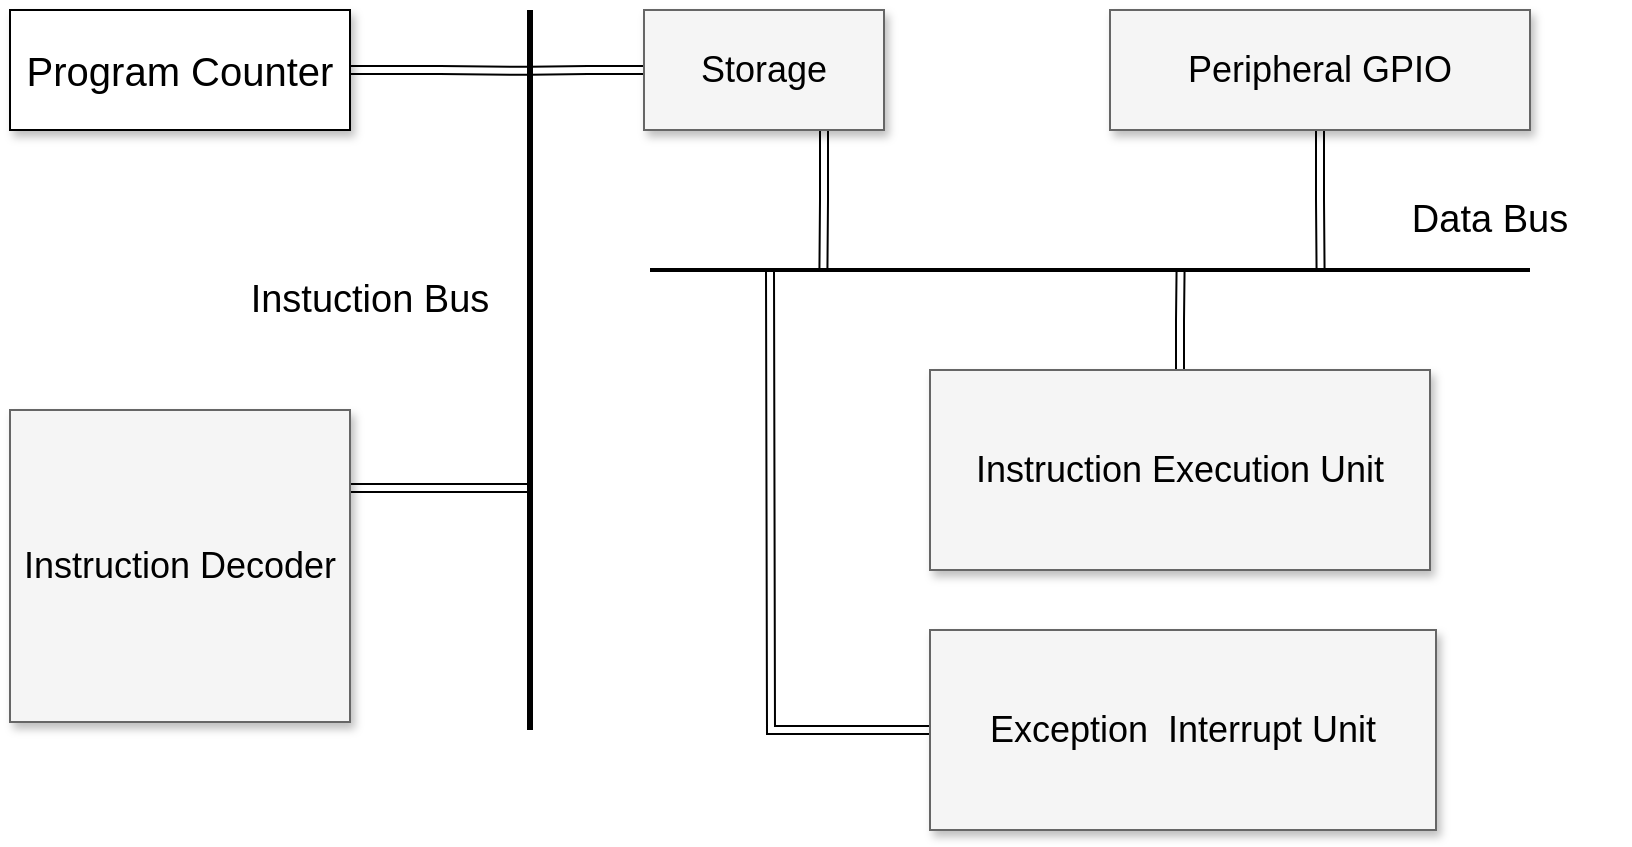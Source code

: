 <mxfile version="24.7.17" pages="4">
  <diagram name="CPU架构" id="90a13364-a465-7bf4-72fc-28e22215d7a0">
    <mxGraphModel dx="1237" dy="645" grid="1" gridSize="10" guides="1" tooltips="1" connect="1" arrows="1" fold="1" page="1" pageScale="1.5" pageWidth="1169" pageHeight="826" background="none" math="0" shadow="0">
      <root>
        <mxCell id="0" style=";html=1;" />
        <mxCell id="1" style=";html=1;" parent="0" />
        <mxCell id="fC6NiJjc8eVQ7EZPdSY9-12" style="edgeStyle=orthogonalEdgeStyle;rounded=0;orthogonalLoop=1;jettySize=auto;html=1;exitX=1;exitY=0.5;exitDx=0;exitDy=0;shape=link;" parent="1" source="3a17f1ce550125da-1" edge="1">
          <mxGeometry relative="1" as="geometry">
            <mxPoint x="630" y="160.429" as="targetPoint" />
          </mxGeometry>
        </mxCell>
        <mxCell id="3a17f1ce550125da-1" value="Program Counter" style="whiteSpace=wrap;html=1;shadow=1;fontSize=20;strokeWidth=1;" parent="1" vertex="1">
          <mxGeometry x="370" y="130" width="170" height="60" as="geometry" />
        </mxCell>
        <mxCell id="fC6NiJjc8eVQ7EZPdSY9-11" style="edgeStyle=orthogonalEdgeStyle;rounded=0;orthogonalLoop=1;jettySize=auto;html=1;exitX=1;exitY=0.25;exitDx=0;exitDy=0;shape=link;" parent="1" source="3a17f1ce550125da-2" edge="1">
          <mxGeometry relative="1" as="geometry">
            <mxPoint x="630" y="369" as="targetPoint" />
          </mxGeometry>
        </mxCell>
        <mxCell id="3a17f1ce550125da-2" value="Instruction Decoder" style="whiteSpace=wrap;html=1;shadow=1;fontSize=18;fillColor=#f5f5f5;strokeColor=#666666;" parent="1" vertex="1">
          <mxGeometry x="370" y="330" width="170" height="156" as="geometry" />
        </mxCell>
        <mxCell id="fC6NiJjc8eVQ7EZPdSY9-18" style="edgeStyle=orthogonalEdgeStyle;rounded=0;orthogonalLoop=1;jettySize=auto;html=1;exitX=0;exitY=0.5;exitDx=0;exitDy=0;shape=link;" parent="1" source="3a17f1ce550125da-4" edge="1">
          <mxGeometry relative="1" as="geometry">
            <mxPoint x="750" y="260" as="targetPoint" />
          </mxGeometry>
        </mxCell>
        <mxCell id="3a17f1ce550125da-4" value="Exception&amp;nbsp; Interrupt Unit" style="whiteSpace=wrap;html=1;shadow=1;fontSize=18;fillColor=#f5f5f5;strokeColor=#666666;" parent="1" vertex="1">
          <mxGeometry x="830" y="440" width="253" height="100" as="geometry" />
        </mxCell>
        <mxCell id="fC6NiJjc8eVQ7EZPdSY9-20" style="edgeStyle=orthogonalEdgeStyle;rounded=0;orthogonalLoop=1;jettySize=auto;html=1;exitX=0.5;exitY=1;exitDx=0;exitDy=0;shape=link;" parent="1" source="3a17f1ce550125da-5" edge="1">
          <mxGeometry relative="1" as="geometry">
            <mxPoint x="1025.286" y="260" as="targetPoint" />
          </mxGeometry>
        </mxCell>
        <mxCell id="3a17f1ce550125da-5" value="Peripheral GPIO" style="whiteSpace=wrap;html=1;shadow=1;fontSize=18;fillColor=#f5f5f5;strokeColor=#666666;" parent="1" vertex="1">
          <mxGeometry x="920" y="130" width="210" height="60" as="geometry" />
        </mxCell>
        <mxCell id="fC6NiJjc8eVQ7EZPdSY9-17" style="edgeStyle=orthogonalEdgeStyle;rounded=0;orthogonalLoop=1;jettySize=auto;html=1;exitX=0.5;exitY=0;exitDx=0;exitDy=0;shape=link;" parent="1" source="3a17f1ce550125da-8" edge="1">
          <mxGeometry relative="1" as="geometry">
            <mxPoint x="955.286" y="260" as="targetPoint" />
          </mxGeometry>
        </mxCell>
        <mxCell id="3a17f1ce550125da-8" value="Instruction Execution Unit" style="whiteSpace=wrap;html=1;shadow=1;fontSize=18;fillColor=#f5f5f5;strokeColor=#666666;" parent="1" vertex="1">
          <mxGeometry x="830" y="310" width="250" height="100" as="geometry" />
        </mxCell>
        <mxCell id="fC6NiJjc8eVQ7EZPdSY9-13" style="edgeStyle=orthogonalEdgeStyle;rounded=0;orthogonalLoop=1;jettySize=auto;html=1;exitX=0;exitY=0.5;exitDx=0;exitDy=0;shape=link;" parent="1" source="fC6NiJjc8eVQ7EZPdSY9-1" edge="1">
          <mxGeometry relative="1" as="geometry">
            <mxPoint x="630" y="160.429" as="targetPoint" />
          </mxGeometry>
        </mxCell>
        <mxCell id="fC6NiJjc8eVQ7EZPdSY9-19" style="edgeStyle=orthogonalEdgeStyle;rounded=0;orthogonalLoop=1;jettySize=auto;html=1;exitX=0.75;exitY=1;exitDx=0;exitDy=0;shape=link;" parent="1" source="fC6NiJjc8eVQ7EZPdSY9-1" edge="1">
          <mxGeometry relative="1" as="geometry">
            <mxPoint x="776.714" y="260" as="targetPoint" />
          </mxGeometry>
        </mxCell>
        <mxCell id="fC6NiJjc8eVQ7EZPdSY9-1" value="Storage" style="whiteSpace=wrap;html=1;shadow=1;fontSize=18;fillColor=#f5f5f5;strokeColor=#666666;" parent="1" vertex="1">
          <mxGeometry x="687" y="130" width="120" height="60" as="geometry" />
        </mxCell>
        <mxCell id="fC6NiJjc8eVQ7EZPdSY9-10" value="" style="endArrow=none;html=1;rounded=0;strokeWidth=3;" parent="1" edge="1">
          <mxGeometry width="50" height="50" relative="1" as="geometry">
            <mxPoint x="630" y="490" as="sourcePoint" />
            <mxPoint x="630" y="130" as="targetPoint" />
          </mxGeometry>
        </mxCell>
        <mxCell id="fC6NiJjc8eVQ7EZPdSY9-14" value="Instuction Bus" style="text;html=1;align=center;verticalAlign=middle;whiteSpace=wrap;rounded=0;fontSize=19;" parent="1" vertex="1">
          <mxGeometry x="480" y="260" width="140" height="30" as="geometry" />
        </mxCell>
        <mxCell id="fC6NiJjc8eVQ7EZPdSY9-15" value="" style="endArrow=none;html=1;rounded=0;strokeWidth=2;" parent="1" edge="1">
          <mxGeometry width="50" height="50" relative="1" as="geometry">
            <mxPoint x="690" y="260" as="sourcePoint" />
            <mxPoint x="1130" y="260" as="targetPoint" />
          </mxGeometry>
        </mxCell>
        <mxCell id="fC6NiJjc8eVQ7EZPdSY9-16" value="Data Bus" style="text;html=1;align=center;verticalAlign=middle;whiteSpace=wrap;rounded=0;fontSize=19;" parent="1" vertex="1">
          <mxGeometry x="1040" y="220" width="140" height="30" as="geometry" />
        </mxCell>
      </root>
    </mxGraphModel>
  </diagram>
  <diagram id="Q09MQmIVC4PxRJZ4Lqi-" name="流水线">
    <mxGraphModel dx="1237" dy="645" grid="1" gridSize="10" guides="1" tooltips="1" connect="0" arrows="1" fold="1" page="1" pageScale="1" pageWidth="827" pageHeight="1169" math="0" shadow="0">
      <root>
        <mxCell id="0" />
        <mxCell id="1" parent="0" />
        <mxCell id="XjOHTH1G75LrBdFGYKF0-36" value="数据冒险" style="rounded=0;whiteSpace=wrap;html=1;fillColor=#f8cecc;strokeColor=#b85450;" parent="1" vertex="1">
          <mxGeometry x="440" y="300" width="430" height="40" as="geometry" />
        </mxCell>
        <mxCell id="XjOHTH1G75LrBdFGYKF0-35" value="控制冒险（指令）" style="rounded=0;whiteSpace=wrap;html=1;labelBorderColor=none;fillColor=#f8cecc;strokeColor=#b85450;" parent="1" vertex="1">
          <mxGeometry x="240" y="250" width="440" height="40" as="geometry" />
        </mxCell>
        <mxCell id="XjOHTH1G75LrBdFGYKF0-3" value="" style="edgeStyle=orthogonalEdgeStyle;rounded=0;orthogonalLoop=1;jettySize=auto;html=1;" parent="1" target="XjOHTH1G75LrBdFGYKF0-2" edge="1">
          <mxGeometry relative="1" as="geometry">
            <mxPoint x="230" y="170" as="sourcePoint" />
          </mxGeometry>
        </mxCell>
        <mxCell id="XjOHTH1G75LrBdFGYKF0-5" value="" style="edgeStyle=orthogonalEdgeStyle;rounded=0;orthogonalLoop=1;jettySize=auto;html=1;" parent="1" source="XjOHTH1G75LrBdFGYKF0-2" target="XjOHTH1G75LrBdFGYKF0-4" edge="1">
          <mxGeometry relative="1" as="geometry" />
        </mxCell>
        <mxCell id="XjOHTH1G75LrBdFGYKF0-2" value="译码" style="whiteSpace=wrap;html=1;rounded=0;" parent="1" vertex="1">
          <mxGeometry x="310" y="140" width="120" height="60" as="geometry" />
        </mxCell>
        <mxCell id="XjOHTH1G75LrBdFGYKF0-27" style="edgeStyle=orthogonalEdgeStyle;rounded=0;orthogonalLoop=1;jettySize=auto;html=1;exitX=1;exitY=0.5;exitDx=0;exitDy=0;entryX=0;entryY=0.5;entryDx=0;entryDy=0;" parent="1" source="XjOHTH1G75LrBdFGYKF0-4" target="XjOHTH1G75LrBdFGYKF0-24" edge="1">
          <mxGeometry relative="1" as="geometry" />
        </mxCell>
        <mxCell id="XjOHTH1G75LrBdFGYKF0-4" value="执行" style="whiteSpace=wrap;html=1;rounded=0;" parent="1" vertex="1">
          <mxGeometry x="510" y="140" width="120" height="60" as="geometry" />
        </mxCell>
        <mxCell id="XjOHTH1G75LrBdFGYKF0-6" value="cache/flash" style="text;html=1;align=center;verticalAlign=middle;whiteSpace=wrap;rounded=0;" parent="1" vertex="1">
          <mxGeometry x="140" y="100" width="60" height="30" as="geometry" />
        </mxCell>
        <mxCell id="XjOHTH1G75LrBdFGYKF0-7" value="固定一个时钟周期" style="text;html=1;align=center;verticalAlign=middle;whiteSpace=wrap;rounded=0;" parent="1" vertex="1">
          <mxGeometry x="340" y="100" width="60" height="30" as="geometry" />
        </mxCell>
        <mxCell id="XjOHTH1G75LrBdFGYKF0-8" value="" style="curved=1;endArrow=classic;html=1;rounded=0;entryX=0.5;entryY=0;entryDx=0;entryDy=0;" parent="1" edge="1">
          <mxGeometry width="50" height="50" relative="1" as="geometry">
            <mxPoint x="470" y="170" as="sourcePoint" />
            <mxPoint x="170" y="140" as="targetPoint" />
            <Array as="points">
              <mxPoint x="440" y="90" />
              <mxPoint x="380" y="50" />
            </Array>
          </mxGeometry>
        </mxCell>
        <mxCell id="XjOHTH1G75LrBdFGYKF0-9" value="指令跳转预测（静态）" style="text;html=1;align=center;verticalAlign=middle;whiteSpace=wrap;rounded=0;" parent="1" vertex="1">
          <mxGeometry x="300" y="20" width="140" height="30" as="geometry" />
        </mxCell>
        <mxCell id="XjOHTH1G75LrBdFGYKF0-11" value="取指" style="swimlane;" parent="1" vertex="1">
          <mxGeometry x="60" y="140" width="165" height="200" as="geometry" />
        </mxCell>
        <mxCell id="XjOHTH1G75LrBdFGYKF0-12" value="1. 复位：从BOOT地址开始&lt;div&gt;&lt;br&gt;&lt;/div&gt;&lt;div&gt;2. 运行中：&lt;/div&gt;&lt;div&gt;&amp;nbsp; &amp;nbsp; &amp;nbsp; &amp;nbsp;跳转： 到跳转地址&lt;/div&gt;&lt;div&gt;&amp;nbsp; &amp;nbsp; &amp;nbsp; &amp;nbsp;否：&amp;nbsp; &amp;nbsp; 指令地址+4&lt;/div&gt;&lt;div&gt;&lt;br&gt;&lt;/div&gt;&lt;div&gt;跳转来源：&lt;/div&gt;&lt;div&gt;&amp;nbsp; &amp;nbsp; &amp;nbsp; 跳转指令&lt;/div&gt;&lt;div&gt;&amp;nbsp; &amp;nbsp; &amp;nbsp; 中断&lt;/div&gt;" style="text;html=1;align=left;verticalAlign=middle;resizable=0;points=[];autosize=1;strokeColor=none;fillColor=none;fontSize=11;" parent="XjOHTH1G75LrBdFGYKF0-11" vertex="1">
          <mxGeometry x="7.5" y="50" width="150" height="130" as="geometry" />
        </mxCell>
        <mxCell id="XjOHTH1G75LrBdFGYKF0-14" value="1. 预测不跳转： next_en使能&lt;div&gt;2. 预测跳转： 暂停取指，等待分支指令执行结果&lt;/div&gt;" style="text;html=1;align=left;verticalAlign=middle;whiteSpace=wrap;rounded=0;" parent="1" vertex="1">
          <mxGeometry x="60" y="50" width="260" height="30" as="geometry" />
        </mxCell>
        <mxCell id="XjOHTH1G75LrBdFGYKF0-15" value="非访存读指令为一个时钟周期" style="text;html=1;align=center;verticalAlign=middle;whiteSpace=wrap;rounded=0;" parent="1" vertex="1">
          <mxGeometry x="525" y="100" width="90" height="30" as="geometry" />
        </mxCell>
        <mxCell id="XjOHTH1G75LrBdFGYKF0-17" value="pipeline" style="swimlane;childLayout=stackLayout;resizeParent=1;resizeParentMax=0;horizontal=0;startSize=20;horizontalStack=0;html=1;" parent="1" vertex="1">
          <mxGeometry x="60" y="360" width="950" height="330" as="geometry" />
        </mxCell>
        <mxCell id="XjOHTH1G75LrBdFGYKF0-18" value="流水线寄存器" style="swimlane;startSize=20;horizontal=0;html=1;" parent="XjOHTH1G75LrBdFGYKF0-17" vertex="1">
          <mxGeometry x="20" width="930" height="180" as="geometry" />
        </mxCell>
        <mxCell id="XjOHTH1G75LrBdFGYKF0-16" value="当前指令地址&lt;div&gt;下个指令地址&lt;/div&gt;&lt;div&gt;指令编码&lt;/div&gt;" style="rounded=0;whiteSpace=wrap;html=1;" parent="XjOHTH1G75LrBdFGYKF0-18" vertex="1">
          <mxGeometry x="120" y="30" width="120" height="60" as="geometry" />
        </mxCell>
        <mxCell id="XjOHTH1G75LrBdFGYKF0-22" value="指令类型&lt;div&gt;rs1 rs2 源寄存器&lt;/div&gt;&lt;div&gt;rd目的寄存器&lt;/div&gt;&lt;div&gt;立即数&lt;/div&gt;" style="rounded=0;whiteSpace=wrap;html=1;" parent="XjOHTH1G75LrBdFGYKF0-18" vertex="1">
          <mxGeometry x="330" y="30" width="120" height="60" as="geometry" />
        </mxCell>
        <mxCell id="XjOHTH1G75LrBdFGYKF0-31" value="写回rd_addr rd_data&lt;div&gt;访存 mem_addr data&lt;/div&gt;&lt;div&gt;跳转 inst_addr&lt;/div&gt;" style="rounded=0;whiteSpace=wrap;html=1;" parent="XjOHTH1G75LrBdFGYKF0-18" vertex="1">
          <mxGeometry x="520" y="30" width="120" height="60" as="geometry" />
        </mxCell>
        <mxCell id="XjOHTH1G75LrBdFGYKF0-33" value="写回rd_addr rd_data" style="rounded=0;whiteSpace=wrap;html=1;" parent="XjOHTH1G75LrBdFGYKF0-18" vertex="1">
          <mxGeometry x="720" y="30" width="120" height="60" as="geometry" />
        </mxCell>
        <mxCell id="XjOHTH1G75LrBdFGYKF0-50" value="冲刷失效" style="rounded=0;whiteSpace=wrap;html=1;labelBorderColor=none;fillColor=#f8cecc;strokeColor=#b85450;" parent="XjOHTH1G75LrBdFGYKF0-18" vertex="1">
          <mxGeometry x="120" y="100" width="330" height="20" as="geometry" />
        </mxCell>
        <mxCell id="XjOHTH1G75LrBdFGYKF0-51" value="前向传递" style="rounded=0;whiteSpace=wrap;html=1;labelBorderColor=none;fillColor=#f8cecc;strokeColor=#b85450;" parent="XjOHTH1G75LrBdFGYKF0-18" vertex="1">
          <mxGeometry x="320" y="140" width="520" height="20" as="geometry" />
        </mxCell>
        <mxCell id="XjOHTH1G75LrBdFGYKF0-19" value="流水线冒险处理" style="swimlane;startSize=20;horizontal=0;html=1;" parent="XjOHTH1G75LrBdFGYKF0-17" vertex="1">
          <mxGeometry x="20" y="180" width="930" height="150" as="geometry" />
        </mxCell>
        <mxCell id="XjOHTH1G75LrBdFGYKF0-37" value="指令冲刷标记" style="rounded=0;whiteSpace=wrap;html=1;" parent="XjOHTH1G75LrBdFGYKF0-19" vertex="1">
          <mxGeometry x="360" y="15" width="240" height="30" as="geometry" />
        </mxCell>
        <mxCell id="XjOHTH1G75LrBdFGYKF0-46" value="数据依赖判断" style="rounded=0;whiteSpace=wrap;html=1;" parent="XjOHTH1G75LrBdFGYKF0-19" vertex="1">
          <mxGeometry x="390" y="60" width="380" height="30" as="geometry" />
        </mxCell>
        <mxCell id="XjOHTH1G75LrBdFGYKF0-53" value="流水线停顿" style="rounded=0;whiteSpace=wrap;html=1;fillColor=#f8cecc;strokeColor=#b85450;" parent="XjOHTH1G75LrBdFGYKF0-19" vertex="1">
          <mxGeometry x="50" y="110" width="410" height="30" as="geometry" />
        </mxCell>
        <mxCell id="XjOHTH1G75LrBdFGYKF0-21" value="" style="edgeStyle=segmentEdgeStyle;endArrow=classic;html=1;curved=0;rounded=0;endSize=8;startSize=8;entryX=0.5;entryY=0;entryDx=0;entryDy=0;" parent="1" target="XjOHTH1G75LrBdFGYKF0-16" edge="1">
          <mxGeometry width="50" height="50" relative="1" as="geometry">
            <mxPoint x="260" y="170" as="sourcePoint" />
            <mxPoint x="490" y="210" as="targetPoint" />
            <Array as="points">
              <mxPoint x="260" y="170" />
            </Array>
          </mxGeometry>
        </mxCell>
        <mxCell id="XjOHTH1G75LrBdFGYKF0-23" value="" style="endArrow=classic;html=1;rounded=0;entryX=0.5;entryY=0;entryDx=0;entryDy=0;" parent="1" target="XjOHTH1G75LrBdFGYKF0-22" edge="1">
          <mxGeometry width="50" height="50" relative="1" as="geometry">
            <mxPoint x="470" y="170" as="sourcePoint" />
            <mxPoint x="490" y="210" as="targetPoint" />
          </mxGeometry>
        </mxCell>
        <mxCell id="XjOHTH1G75LrBdFGYKF0-28" style="edgeStyle=orthogonalEdgeStyle;rounded=0;orthogonalLoop=1;jettySize=auto;html=1;exitX=1;exitY=0.5;exitDx=0;exitDy=0;entryX=0;entryY=0.5;entryDx=0;entryDy=0;" parent="1" source="XjOHTH1G75LrBdFGYKF0-24" target="XjOHTH1G75LrBdFGYKF0-25" edge="1">
          <mxGeometry relative="1" as="geometry" />
        </mxCell>
        <mxCell id="XjOHTH1G75LrBdFGYKF0-24" value="访存" style="whiteSpace=wrap;html=1;rounded=0;" parent="1" vertex="1">
          <mxGeometry x="707" y="140" width="113" height="60" as="geometry" />
        </mxCell>
        <mxCell id="XjOHTH1G75LrBdFGYKF0-25" value="写回" style="whiteSpace=wrap;html=1;rounded=0;" parent="1" vertex="1">
          <mxGeometry x="890" y="140" width="120" height="60" as="geometry" />
        </mxCell>
        <mxCell id="XjOHTH1G75LrBdFGYKF0-26" value="固定一个时钟周期" style="text;html=1;align=center;verticalAlign=middle;whiteSpace=wrap;rounded=0;" parent="1" vertex="1">
          <mxGeometry x="912.5" y="100" width="55" height="30" as="geometry" />
        </mxCell>
        <mxCell id="XjOHTH1G75LrBdFGYKF0-29" value="" style="curved=1;endArrow=classic;html=1;rounded=0;exitX=0.5;exitY=0;exitDx=0;exitDy=0;entryX=0.5;entryY=0;entryDx=0;entryDy=0;" parent="1" source="XjOHTH1G75LrBdFGYKF0-4" target="XjOHTH1G75LrBdFGYKF0-25" edge="1">
          <mxGeometry width="50" height="50" relative="1" as="geometry">
            <mxPoint x="660" y="140" as="sourcePoint" />
            <mxPoint x="750" y="80" as="targetPoint" />
            <Array as="points">
              <mxPoint x="740" y="90" />
              <mxPoint x="800" y="60" />
            </Array>
          </mxGeometry>
        </mxCell>
        <mxCell id="XjOHTH1G75LrBdFGYKF0-30" value="无访存指令" style="text;html=1;align=center;verticalAlign=middle;whiteSpace=wrap;rounded=0;" parent="1" vertex="1">
          <mxGeometry x="744" y="40" width="83" height="30" as="geometry" />
        </mxCell>
        <mxCell id="XjOHTH1G75LrBdFGYKF0-32" value="" style="endArrow=classic;html=1;rounded=0;entryX=0.5;entryY=0;entryDx=0;entryDy=0;" parent="1" target="XjOHTH1G75LrBdFGYKF0-31" edge="1">
          <mxGeometry width="50" height="50" relative="1" as="geometry">
            <mxPoint x="660" y="170" as="sourcePoint" />
            <mxPoint x="590" y="250" as="targetPoint" />
          </mxGeometry>
        </mxCell>
        <mxCell id="XjOHTH1G75LrBdFGYKF0-34" value="" style="endArrow=classic;html=1;rounded=0;entryX=0.5;entryY=0;entryDx=0;entryDy=0;" parent="1" target="XjOHTH1G75LrBdFGYKF0-33" edge="1">
          <mxGeometry width="50" height="50" relative="1" as="geometry">
            <mxPoint x="860" y="170" as="sourcePoint" />
            <mxPoint x="590" y="250" as="targetPoint" />
          </mxGeometry>
        </mxCell>
        <mxCell id="XjOHTH1G75LrBdFGYKF0-47" value="" style="curved=1;endArrow=classic;html=1;rounded=0;entryX=0.25;entryY=0;entryDx=0;entryDy=0;" parent="1" target="XjOHTH1G75LrBdFGYKF0-11" edge="1">
          <mxGeometry width="50" height="50" relative="1" as="geometry">
            <mxPoint x="660" y="170" as="sourcePoint" />
            <mxPoint x="550" y="70" as="targetPoint" />
            <Array as="points">
              <mxPoint x="600" y="60" />
              <mxPoint x="500" y="60" />
            </Array>
          </mxGeometry>
        </mxCell>
        <mxCell id="XjOHTH1G75LrBdFGYKF0-48" value="流水线冲刷" style="text;html=1;align=center;verticalAlign=middle;whiteSpace=wrap;rounded=0;" parent="1" vertex="1">
          <mxGeometry x="500" y="30" width="80" height="30" as="geometry" />
        </mxCell>
        <mxCell id="XjOHTH1G75LrBdFGYKF0-52" value="" style="endArrow=classic;html=1;rounded=0;" parent="1" edge="1">
          <mxGeometry width="50" height="50" relative="1" as="geometry">
            <mxPoint x="910" y="490" as="sourcePoint" />
            <mxPoint x="440" y="490" as="targetPoint" />
          </mxGeometry>
        </mxCell>
        <mxCell id="XjOHTH1G75LrBdFGYKF0-54" value="结构冒险" style="rounded=0;whiteSpace=wrap;html=1;fillColor=#f8cecc;strokeColor=#b85450;dashed=1;dashPattern=8 8;" parent="1" vertex="1">
          <mxGeometry x="510" y="210" width="500" height="20" as="geometry" />
        </mxCell>
        <mxCell id="XjOHTH1G75LrBdFGYKF0-55" value="节奏同步问题，流水线总控" style="text;html=1;align=center;verticalAlign=middle;whiteSpace=wrap;rounded=0;" parent="1" vertex="1">
          <mxGeometry x="1250" y="100" width="300" height="30" as="geometry" />
        </mxCell>
      </root>
    </mxGraphModel>
  </diagram>
  <diagram id="Kb9_jP-UUHzuPM1FeKEY" name="总线结构">
    <mxGraphModel dx="1237" dy="645" grid="1" gridSize="10" guides="1" tooltips="1" connect="1" arrows="1" fold="1" page="1" pageScale="1" pageWidth="827" pageHeight="1169" math="0" shadow="0">
      <root>
        <mxCell id="0" />
        <mxCell id="1" parent="0" />
        <mxCell id="VcoTJHmcirBHGeLMAuc4-18" value="sys_bus" style="rounded=0;whiteSpace=wrap;html=1;align=center;labelPosition=center;verticalLabelPosition=top;verticalAlign=bottom;" vertex="1" parent="1">
          <mxGeometry x="319" y="60" width="180" height="570" as="geometry" />
        </mxCell>
        <mxCell id="VcoTJHmcirBHGeLMAuc4-41" style="edgeStyle=orthogonalEdgeStyle;rounded=0;orthogonalLoop=1;jettySize=auto;html=1;entryX=0;entryY=0.5;entryDx=0;entryDy=0;exitX=0;exitY=0.5;exitDx=0;exitDy=0;" edge="1" parent="1" source="VcoTJHmcirBHGeLMAuc4-22" target="VcoTJHmcirBHGeLMAuc4-24">
          <mxGeometry relative="1" as="geometry" />
        </mxCell>
        <mxCell id="VcoTJHmcirBHGeLMAuc4-13" value="pipeline" style="rounded=0;whiteSpace=wrap;html=1;align=center;labelPosition=center;verticalLabelPosition=top;verticalAlign=bottom;" vertex="1" parent="1">
          <mxGeometry x="60" y="60" width="180" height="570" as="geometry" />
        </mxCell>
        <mxCell id="VcoTJHmcirBHGeLMAuc4-31" style="edgeStyle=none;rounded=0;orthogonalLoop=1;jettySize=auto;html=1;exitX=1;exitY=0.5;exitDx=0;exitDy=0;entryX=0;entryY=0.5;entryDx=0;entryDy=0;" edge="1" parent="1" source="VcoTJHmcirBHGeLMAuc4-6" target="VcoTJHmcirBHGeLMAuc4-19">
          <mxGeometry relative="1" as="geometry" />
        </mxCell>
        <mxCell id="VcoTJHmcirBHGeLMAuc4-6" value="fetch" style="rounded=0;whiteSpace=wrap;html=1;" vertex="1" parent="1">
          <mxGeometry x="90" y="90" width="120" height="60" as="geometry" />
        </mxCell>
        <mxCell id="VcoTJHmcirBHGeLMAuc4-7" value="decoder" style="rounded=0;whiteSpace=wrap;html=1;" vertex="1" parent="1">
          <mxGeometry x="90" y="170" width="120" height="60" as="geometry" />
        </mxCell>
        <mxCell id="VcoTJHmcirBHGeLMAuc4-8" value="branch" style="rounded=0;whiteSpace=wrap;html=1;" vertex="1" parent="1">
          <mxGeometry x="90" y="250" width="120" height="60" as="geometry" />
        </mxCell>
        <mxCell id="VcoTJHmcirBHGeLMAuc4-9" value="alu" style="rounded=0;whiteSpace=wrap;html=1;" vertex="1" parent="1">
          <mxGeometry x="90" y="320" width="120" height="60" as="geometry" />
        </mxCell>
        <mxCell id="VcoTJHmcirBHGeLMAuc4-33" style="edgeStyle=orthogonalEdgeStyle;rounded=0;orthogonalLoop=1;jettySize=auto;html=1;exitX=1;exitY=0.5;exitDx=0;exitDy=0;entryX=0;entryY=0.5;entryDx=0;entryDy=0;" edge="1" parent="1" source="VcoTJHmcirBHGeLMAuc4-10" target="VcoTJHmcirBHGeLMAuc4-20">
          <mxGeometry relative="1" as="geometry" />
        </mxCell>
        <mxCell id="VcoTJHmcirBHGeLMAuc4-10" value="mem" style="rounded=0;whiteSpace=wrap;html=1;" vertex="1" parent="1">
          <mxGeometry x="90" y="400" width="120" height="60" as="geometry" />
        </mxCell>
        <mxCell id="VcoTJHmcirBHGeLMAuc4-11" value="registers" style="rounded=0;whiteSpace=wrap;html=1;" vertex="1" parent="1">
          <mxGeometry x="90" y="480" width="120" height="60" as="geometry" />
        </mxCell>
        <mxCell id="VcoTJHmcirBHGeLMAuc4-17" value="" style="group" vertex="1" connectable="0" parent="1">
          <mxGeometry x="580" y="60" width="170" height="170" as="geometry" />
        </mxCell>
        <mxCell id="VcoTJHmcirBHGeLMAuc4-16" value="cache_controller" style="rounded=0;whiteSpace=wrap;html=1;labelPosition=center;verticalLabelPosition=top;align=center;verticalAlign=bottom;" vertex="1" parent="VcoTJHmcirBHGeLMAuc4-17">
          <mxGeometry width="170" height="170" as="geometry" />
        </mxCell>
        <mxCell id="VcoTJHmcirBHGeLMAuc4-14" value="i_cache" style="rounded=0;whiteSpace=wrap;html=1;" vertex="1" parent="VcoTJHmcirBHGeLMAuc4-17">
          <mxGeometry x="25" y="20" width="120" height="60" as="geometry" />
        </mxCell>
        <mxCell id="VcoTJHmcirBHGeLMAuc4-15" value="d_cache" style="rounded=0;whiteSpace=wrap;html=1;" vertex="1" parent="VcoTJHmcirBHGeLMAuc4-17">
          <mxGeometry x="25" y="90" width="120" height="60" as="geometry" />
        </mxCell>
        <mxCell id="VcoTJHmcirBHGeLMAuc4-34" style="edgeStyle=orthogonalEdgeStyle;rounded=0;orthogonalLoop=1;jettySize=auto;html=1;" edge="1" parent="1" source="VcoTJHmcirBHGeLMAuc4-19" target="VcoTJHmcirBHGeLMAuc4-14">
          <mxGeometry relative="1" as="geometry" />
        </mxCell>
        <mxCell id="VcoTJHmcirBHGeLMAuc4-19" value="inst_mem" style="rounded=0;whiteSpace=wrap;html=1;" vertex="1" parent="1">
          <mxGeometry x="350" y="90" width="120" height="60" as="geometry" />
        </mxCell>
        <mxCell id="VcoTJHmcirBHGeLMAuc4-35" style="edgeStyle=orthogonalEdgeStyle;rounded=0;orthogonalLoop=1;jettySize=auto;html=1;entryX=0;entryY=0.5;entryDx=0;entryDy=0;" edge="1" parent="1" source="VcoTJHmcirBHGeLMAuc4-20" target="VcoTJHmcirBHGeLMAuc4-15">
          <mxGeometry relative="1" as="geometry" />
        </mxCell>
        <mxCell id="VcoTJHmcirBHGeLMAuc4-37" style="edgeStyle=orthogonalEdgeStyle;rounded=0;orthogonalLoop=1;jettySize=auto;html=1;" edge="1" parent="1" source="VcoTJHmcirBHGeLMAuc4-20" target="VcoTJHmcirBHGeLMAuc4-22">
          <mxGeometry relative="1" as="geometry" />
        </mxCell>
        <mxCell id="VcoTJHmcirBHGeLMAuc4-20" value="data_mem" style="rounded=0;whiteSpace=wrap;html=1;" vertex="1" parent="1">
          <mxGeometry x="350" y="170" width="120" height="60" as="geometry" />
        </mxCell>
        <mxCell id="VcoTJHmcirBHGeLMAuc4-21" value="timer" style="rounded=0;whiteSpace=wrap;html=1;" vertex="1" parent="1">
          <mxGeometry x="350" y="390" width="120" height="60" as="geometry" />
        </mxCell>
        <mxCell id="VcoTJHmcirBHGeLMAuc4-38" style="edgeStyle=orthogonalEdgeStyle;rounded=0;orthogonalLoop=1;jettySize=auto;html=1;entryX=0.5;entryY=0;entryDx=0;entryDy=0;" edge="1" parent="1" source="VcoTJHmcirBHGeLMAuc4-22" target="VcoTJHmcirBHGeLMAuc4-21">
          <mxGeometry relative="1" as="geometry" />
        </mxCell>
        <mxCell id="VcoTJHmcirBHGeLMAuc4-39" value="" style="edgeStyle=orthogonalEdgeStyle;rounded=0;orthogonalLoop=1;jettySize=auto;html=1;" edge="1" parent="1" source="VcoTJHmcirBHGeLMAuc4-22" target="VcoTJHmcirBHGeLMAuc4-26">
          <mxGeometry relative="1" as="geometry">
            <Array as="points">
              <mxPoint x="525" y="340" />
              <mxPoint x="525" y="450" />
            </Array>
          </mxGeometry>
        </mxCell>
        <mxCell id="VcoTJHmcirBHGeLMAuc4-22" value="io_controller" style="rounded=0;whiteSpace=wrap;html=1;" vertex="1" parent="1">
          <mxGeometry x="350" y="290" width="120" height="60" as="geometry" />
        </mxCell>
        <mxCell id="VcoTJHmcirBHGeLMAuc4-25" value="" style="group" vertex="1" connectable="0" parent="1">
          <mxGeometry x="349" y="505" width="130" height="80" as="geometry" />
        </mxCell>
        <mxCell id="VcoTJHmcirBHGeLMAuc4-24" value="interrupts" style="rounded=0;whiteSpace=wrap;html=1;labelPosition=center;verticalLabelPosition=top;align=center;verticalAlign=bottom;" vertex="1" parent="VcoTJHmcirBHGeLMAuc4-25">
          <mxGeometry width="130" height="80" as="geometry" />
        </mxCell>
        <mxCell id="VcoTJHmcirBHGeLMAuc4-12" value="registers_csr" style="rounded=0;whiteSpace=wrap;html=1;" vertex="1" parent="VcoTJHmcirBHGeLMAuc4-25">
          <mxGeometry x="19.118" y="16" width="91.765" height="48" as="geometry" />
        </mxCell>
        <mxCell id="VcoTJHmcirBHGeLMAuc4-26" value="perpherals_bus" style="rounded=0;whiteSpace=wrap;html=1;align=center;labelPosition=center;verticalLabelPosition=top;verticalAlign=bottom;" vertex="1" parent="1">
          <mxGeometry x="580" y="270" width="180" height="360" as="geometry" />
        </mxCell>
        <mxCell id="VcoTJHmcirBHGeLMAuc4-27" value="flash" style="rounded=0;whiteSpace=wrap;html=1;" vertex="1" parent="1">
          <mxGeometry x="610" y="310" width="120" height="60" as="geometry" />
        </mxCell>
        <mxCell id="VcoTJHmcirBHGeLMAuc4-28" value="sdram" style="rounded=0;whiteSpace=wrap;html=1;" vertex="1" parent="1">
          <mxGeometry x="610" y="380" width="120" height="60" as="geometry" />
        </mxCell>
        <mxCell id="VcoTJHmcirBHGeLMAuc4-29" value="gpio" style="rounded=0;whiteSpace=wrap;html=1;" vertex="1" parent="1">
          <mxGeometry x="610" y="450" width="120" height="60" as="geometry" />
        </mxCell>
        <mxCell id="VcoTJHmcirBHGeLMAuc4-30" value="..." style="rounded=0;whiteSpace=wrap;html=1;" vertex="1" parent="1">
          <mxGeometry x="610" y="524.5" width="120" height="60" as="geometry" />
        </mxCell>
        <mxCell id="VcoTJHmcirBHGeLMAuc4-36" value="" style="edgeStyle=orthogonalEdgeStyle;rounded=0;orthogonalLoop=1;jettySize=auto;html=1;entryX=1;entryY=0.5;entryDx=0;entryDy=0;" edge="1" parent="1" source="VcoTJHmcirBHGeLMAuc4-16" target="VcoTJHmcirBHGeLMAuc4-22">
          <mxGeometry relative="1" as="geometry" />
        </mxCell>
      </root>
    </mxGraphModel>
  </diagram>
  <diagram id="8oUQP7YKV1n4gYpCkEnX" name="总线连接">
    <mxGraphModel dx="1237" dy="1814" grid="1" gridSize="10" guides="1" tooltips="1" connect="1" arrows="1" fold="1" page="1" pageScale="1" pageWidth="827" pageHeight="1169" math="0" shadow="0">
      <root>
        <mxCell id="0" />
        <mxCell id="1" parent="0" />
        <mxCell id="Q9b7LCyy05N6H2LCs-p--14" value="" style="group" vertex="1" connectable="0" parent="1">
          <mxGeometry x="580" y="170" width="210" height="220" as="geometry" />
        </mxCell>
        <mxCell id="Q9b7LCyy05N6H2LCs-p--12" value="low speed" style="rounded=0;whiteSpace=wrap;html=1;labelPosition=center;verticalLabelPosition=top;align=center;verticalAlign=bottom;" vertex="1" parent="Q9b7LCyy05N6H2LCs-p--14">
          <mxGeometry width="210" height="220" as="geometry" />
        </mxCell>
        <mxCell id="Q9b7LCyy05N6H2LCs-p--7" value="flash" style="rounded=0;whiteSpace=wrap;html=1;" vertex="1" parent="Q9b7LCyy05N6H2LCs-p--14">
          <mxGeometry x="45" y="30" width="120" height="40" as="geometry" />
        </mxCell>
        <mxCell id="Q9b7LCyy05N6H2LCs-p--8" value="gpio" style="rounded=0;whiteSpace=wrap;html=1;" vertex="1" parent="Q9b7LCyy05N6H2LCs-p--14">
          <mxGeometry x="45" y="90" width="120" height="40" as="geometry" />
        </mxCell>
        <mxCell id="Q9b7LCyy05N6H2LCs-p--9" value="others..." style="rounded=0;whiteSpace=wrap;html=1;" vertex="1" parent="Q9b7LCyy05N6H2LCs-p--14">
          <mxGeometry x="45" y="150" width="120" height="40" as="geometry" />
        </mxCell>
        <mxCell id="Q9b7LCyy05N6H2LCs-p--11" value="high speed" style="rounded=0;whiteSpace=wrap;html=1;labelPosition=center;verticalLabelPosition=top;align=center;verticalAlign=bottom;" vertex="1" parent="1">
          <mxGeometry x="590" y="-60" width="190" height="140" as="geometry" />
        </mxCell>
        <mxCell id="Q9b7LCyy05N6H2LCs-p--15" style="edgeStyle=orthogonalEdgeStyle;rounded=0;orthogonalLoop=1;jettySize=auto;html=1;entryX=0;entryY=0.5;entryDx=0;entryDy=0;" edge="1" parent="1" source="Q9b7LCyy05N6H2LCs-p--1" target="Q9b7LCyy05N6H2LCs-p--6">
          <mxGeometry relative="1" as="geometry" />
        </mxCell>
        <mxCell id="Q9b7LCyy05N6H2LCs-p--16" style="edgeStyle=orthogonalEdgeStyle;rounded=0;orthogonalLoop=1;jettySize=auto;html=1;entryX=0;entryY=0.25;entryDx=0;entryDy=0;" edge="1" parent="1" source="Q9b7LCyy05N6H2LCs-p--1" target="Q9b7LCyy05N6H2LCs-p--13">
          <mxGeometry relative="1" as="geometry" />
        </mxCell>
        <mxCell id="06Qjvpd4jquPNpl9Y5C9-1" style="edgeStyle=orthogonalEdgeStyle;rounded=0;orthogonalLoop=1;jettySize=auto;html=1;exitX=0.5;exitY=1;exitDx=0;exitDy=0;entryX=0;entryY=0.75;entryDx=0;entryDy=0;" edge="1" parent="1" source="Q9b7LCyy05N6H2LCs-p--1" target="Q9b7LCyy05N6H2LCs-p--7">
          <mxGeometry relative="1" as="geometry" />
        </mxCell>
        <mxCell id="06Qjvpd4jquPNpl9Y5C9-2" style="edgeStyle=orthogonalEdgeStyle;rounded=0;orthogonalLoop=1;jettySize=auto;html=1;exitX=0.75;exitY=1;exitDx=0;exitDy=0;entryX=0;entryY=0.5;entryDx=0;entryDy=0;" edge="1" parent="1" source="Q9b7LCyy05N6H2LCs-p--1" target="Q9b7LCyy05N6H2LCs-p--8">
          <mxGeometry relative="1" as="geometry" />
        </mxCell>
        <mxCell id="06Qjvpd4jquPNpl9Y5C9-3" style="edgeStyle=orthogonalEdgeStyle;rounded=0;orthogonalLoop=1;jettySize=auto;html=1;exitX=1;exitY=1;exitDx=0;exitDy=0;entryX=0;entryY=0.75;entryDx=0;entryDy=0;" edge="1" parent="1" source="Q9b7LCyy05N6H2LCs-p--1" target="Q9b7LCyy05N6H2LCs-p--9">
          <mxGeometry relative="1" as="geometry" />
        </mxCell>
        <mxCell id="Q9b7LCyy05N6H2LCs-p--1" value="CPU CORE" style="rounded=0;whiteSpace=wrap;html=1;" vertex="1" parent="1">
          <mxGeometry x="294" y="80" width="120" height="60" as="geometry" />
        </mxCell>
        <mxCell id="Q9b7LCyy05N6H2LCs-p--6" value="sdram" style="rounded=0;whiteSpace=wrap;html=1;" vertex="1" parent="1">
          <mxGeometry x="630" y="-40" width="110" height="40" as="geometry" />
        </mxCell>
        <mxCell id="Q9b7LCyy05N6H2LCs-p--13" value="dma" style="rounded=0;whiteSpace=wrap;html=1;" vertex="1" parent="1">
          <mxGeometry x="630" y="20" width="110" height="40" as="geometry" />
        </mxCell>
      </root>
    </mxGraphModel>
  </diagram>
</mxfile>
